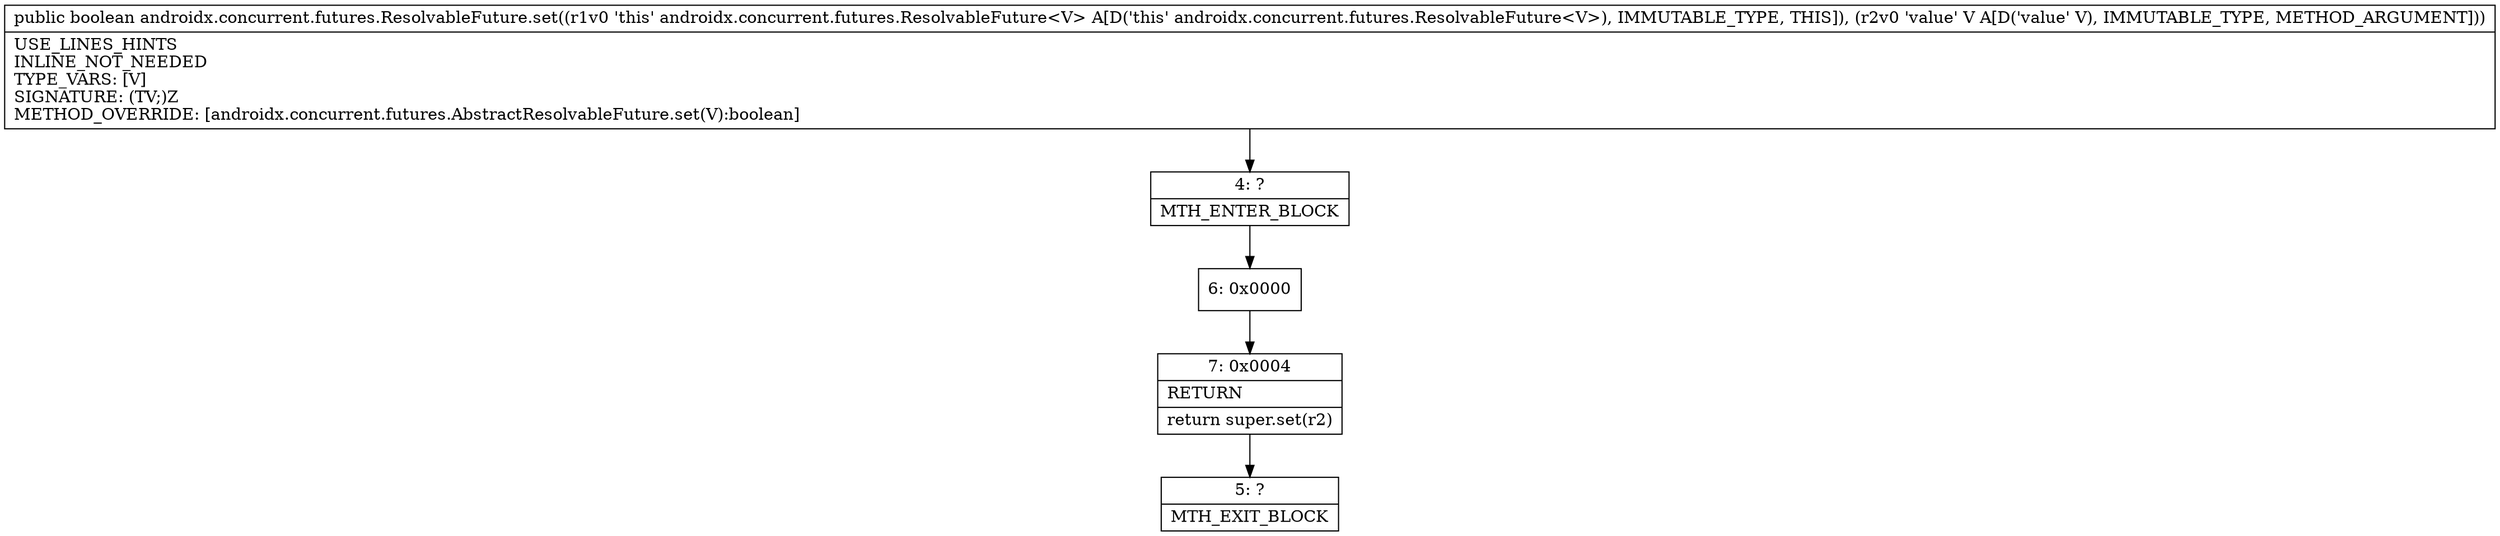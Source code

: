 digraph "CFG forandroidx.concurrent.futures.ResolvableFuture.set(Ljava\/lang\/Object;)Z" {
Node_4 [shape=record,label="{4\:\ ?|MTH_ENTER_BLOCK\l}"];
Node_6 [shape=record,label="{6\:\ 0x0000}"];
Node_7 [shape=record,label="{7\:\ 0x0004|RETURN\l|return super.set(r2)\l}"];
Node_5 [shape=record,label="{5\:\ ?|MTH_EXIT_BLOCK\l}"];
MethodNode[shape=record,label="{public boolean androidx.concurrent.futures.ResolvableFuture.set((r1v0 'this' androidx.concurrent.futures.ResolvableFuture\<V\> A[D('this' androidx.concurrent.futures.ResolvableFuture\<V\>), IMMUTABLE_TYPE, THIS]), (r2v0 'value' V A[D('value' V), IMMUTABLE_TYPE, METHOD_ARGUMENT]))  | USE_LINES_HINTS\lINLINE_NOT_NEEDED\lTYPE_VARS: [V]\lSIGNATURE: (TV;)Z\lMETHOD_OVERRIDE: [androidx.concurrent.futures.AbstractResolvableFuture.set(V):boolean]\l}"];
MethodNode -> Node_4;Node_4 -> Node_6;
Node_6 -> Node_7;
Node_7 -> Node_5;
}

